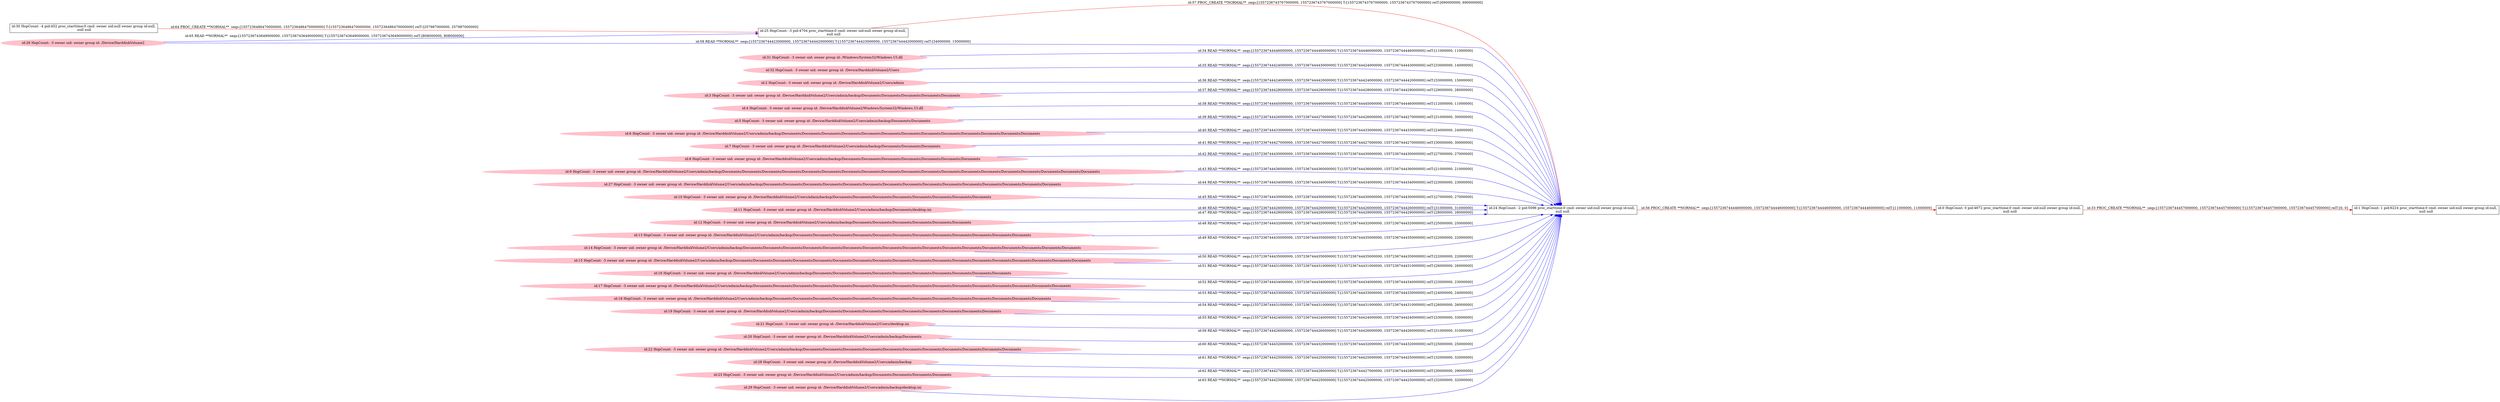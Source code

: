 digraph  {
rankdir=LR
"30"[color=black,label="id:30 HopCount: -4 pid:452 proc_starttime:0 cmd: owner uid:null owner group id:null,\n null null", shape=box,style=solid];
"25"[color=black,label="id:25 HopCount: -3 pid:4704 proc_starttime:0 cmd: owner uid:null owner group id:null,\n null null", shape=box,style=solid];
"30" -> "25" [id=64,__obj="PROC_CREATE"color=red,label="id:64 PROC_CREATE **NORMAL**  seqs:[1557236486470000000, 1557236486470000000] T:[1557236486470000000, 1557236486470000000] relT:[257987000000, 257987000000]",style=solid];
"26"[color=pink,label="id:26 HopCount: -3 owner uid: owner group id: /Device/HarddiskVolume2 ", shape=oval,style=filled];
"26" -> "25" [id=65,__obj="READ"color=blue,label="id:65 READ **NORMAL**  seqs:[1557236743649000000, 1557236743649000000] T:[1557236743649000000, 1557236743649000000] relT:[808000000, 808000000]",style=solid];
"0"[color=black,label="id:0 HopCount: 0 pid:4672 proc_starttime:0 cmd: owner uid:null owner group id:null,\n null null", shape=box,style=solid];
"1"[color=black,label="id:1 HopCount: 1 pid:6224 proc_starttime:0 cmd: owner uid:null owner group id:null,\n null null", shape=box,style=solid];
"0" -> "1" [id=33,__obj="PROC_CREATE"color=red,label="id:33 PROC_CREATE **NORMAL**  seqs:[1557236744457000000, 1557236744457000000] T:[1557236744457000000, 1557236744457000000] relT:[0, 0]",style=solid];
"31"[color=pink,label="id:31 HopCount: -3 owner uid: owner group id: /Windows/System32/Windows.UI.dll ", shape=oval,style=filled];
"24"[color=black,label="id:24 HopCount: -2 pid:5096 proc_starttime:0 cmd: owner uid:null owner group id:null,\n null null", shape=box,style=solid];
"31" -> "24" [id=34,__obj="READ"color=blue,label="id:34 READ **NORMAL**  seqs:[1557236744446000000, 1557236744446000000] T:[1557236744446000000, 1557236744446000000] relT:[11000000, 11000000]",style=solid];
"32"[color=pink,label="id:32 HopCount: -3 owner uid: owner group id: /Device/HarddiskVolume2/Users ", shape=oval,style=filled];
"32" -> "24" [id=35,__obj="READ"color=blue,label="id:35 READ **NORMAL**  seqs:[1557236744424000000, 1557236744443000000] T:[1557236744424000000, 1557236744443000000] relT:[33000000, 14000000]",style=solid];
"2"[color=pink,label="id:2 HopCount: -3 owner uid: owner group id: /Device/HarddiskVolume2/Users/admin ", shape=oval,style=filled];
"2" -> "24" [id=36,__obj="READ"color=blue,label="id:36 READ **NORMAL**  seqs:[1557236744424000000, 1557236744442000000] T:[1557236744424000000, 1557236744442000000] relT:[33000000, 15000000]",style=solid];
"3"[color=pink,label="id:3 HopCount: -3 owner uid: owner group id: /Device/HarddiskVolume2/Users/admin/backup/Documents/Documents/Documents/Documents/Documents ", shape=oval,style=filled];
"3" -> "24" [id=37,__obj="READ"color=blue,label="id:37 READ **NORMAL**  seqs:[1557236744428000000, 1557236744429000000] T:[1557236744428000000, 1557236744429000000] relT:[29000000, 28000000]",style=solid];
"4"[color=pink,label="id:4 HopCount: -3 owner uid: owner group id: /Device/HarddiskVolume2/Windows/System32/Windows.UI.dll ", shape=oval,style=filled];
"4" -> "24" [id=38,__obj="READ"color=blue,label="id:38 READ **NORMAL**  seqs:[1557236744445000000, 1557236744446000000] T:[1557236744445000000, 1557236744446000000] relT:[12000000, 11000000]",style=solid];
"5"[color=pink,label="id:5 HopCount: -3 owner uid: owner group id: /Device/HarddiskVolume2/Users/admin/backup/Documents/Documents ", shape=oval,style=filled];
"5" -> "24" [id=39,__obj="READ"color=blue,label="id:39 READ **NORMAL**  seqs:[1557236744426000000, 1557236744427000000] T:[1557236744426000000, 1557236744427000000] relT:[31000000, 30000000]",style=solid];
"6"[color=pink,label="id:6 HopCount: -3 owner uid: owner group id: /Device/HarddiskVolume2/Users/admin/backup/Documents/Documents/Documents/Documents/Documents/Documents/Documents/Documents/Documents/Documents/Documents/Documents/Documents ", shape=oval,style=filled];
"6" -> "24" [id=40,__obj="READ"color=blue,label="id:40 READ **NORMAL**  seqs:[1557236744433000000, 1557236744433000000] T:[1557236744433000000, 1557236744433000000] relT:[24000000, 24000000]",style=solid];
"7"[color=pink,label="id:7 HopCount: -3 owner uid: owner group id: /Device/HarddiskVolume2/Users/admin/backup/Documents/Documents/Documents ", shape=oval,style=filled];
"7" -> "24" [id=41,__obj="READ"color=blue,label="id:41 READ **NORMAL**  seqs:[1557236744427000000, 1557236744427000000] T:[1557236744427000000, 1557236744427000000] relT:[30000000, 30000000]",style=solid];
"8"[color=pink,label="id:8 HopCount: -3 owner uid: owner group id: /Device/HarddiskVolume2/Users/admin/backup/Documents/Documents/Documents/Documents/Documents/Documents/Documents ", shape=oval,style=filled];
"8" -> "24" [id=42,__obj="READ"color=blue,label="id:42 READ **NORMAL**  seqs:[1557236744430000000, 1557236744430000000] T:[1557236744430000000, 1557236744430000000] relT:[27000000, 27000000]",style=solid];
"9"[color=pink,label="id:9 HopCount: -3 owner uid: owner group id: /Device/HarddiskVolume2/Users/admin/backup/Documents/Documents/Documents/Documents/Documents/Documents/Documents/Documents/Documents/Documents/Documents/Documents/Documents/Documents/Documents/Documents/Documents/Documents/Documents ", shape=oval,style=filled];
"9" -> "24" [id=43,__obj="READ"color=blue,label="id:43 READ **NORMAL**  seqs:[1557236744436000000, 1557236744436000000] T:[1557236744436000000, 1557236744436000000] relT:[21000000, 21000000]",style=solid];
"27"[color=pink,label="id:27 HopCount: -3 owner uid: owner group id: /Device/HarddiskVolume2/Users/admin/backup/Documents/Documents/Documents/Documents/Documents/Documents/Documents/Documents/Documents/Documents/Documents/Documents/Documents/Documents/Documents ", shape=oval,style=filled];
"27" -> "24" [id=44,__obj="READ"color=blue,label="id:44 READ **NORMAL**  seqs:[1557236744434000000, 1557236744434000000] T:[1557236744434000000, 1557236744434000000] relT:[23000000, 23000000]",style=solid];
"10"[color=pink,label="id:10 HopCount: -3 owner uid: owner group id: /Device/HarddiskVolume2/Users/admin/backup/Documents/Documents/Documents/Documents/Documents/Documents/Documents/Documents ", shape=oval,style=filled];
"10" -> "24" [id=45,__obj="READ"color=blue,label="id:45 READ **NORMAL**  seqs:[1557236744430000000, 1557236744430000000] T:[1557236744430000000, 1557236744430000000] relT:[27000000, 27000000]",style=solid];
"11"[color=pink,label="id:11 HopCount: -3 owner uid: owner group id: /Device/HarddiskVolume2/Users/admin/backup/Documents/desktop.ini ", shape=oval,style=filled];
"11" -> "24" [id=46,__obj="READ"color=blue,label="id:46 READ **NORMAL**  seqs:[1557236744426000000, 1557236744426000000] T:[1557236744426000000, 1557236744426000000] relT:[31000000, 31000000]",style=solid];
"12"[color=pink,label="id:12 HopCount: -3 owner uid: owner group id: /Device/HarddiskVolume2/Users/admin/backup/Documents/Documents/Documents/Documents/Documents/Documents ", shape=oval,style=filled];
"12" -> "24" [id=47,__obj="READ"color=blue,label="id:47 READ **NORMAL**  seqs:[1557236744429000000, 1557236744429000000] T:[1557236744429000000, 1557236744429000000] relT:[28000000, 28000000]",style=solid];
"13"[color=pink,label="id:13 HopCount: -3 owner uid: owner group id: /Device/HarddiskVolume2/Users/admin/backup/Documents/Documents/Documents/Documents/Documents/Documents/Documents/Documents/Documents/Documents/Documents/Documents ", shape=oval,style=filled];
"13" -> "24" [id=48,__obj="READ"color=blue,label="id:48 READ **NORMAL**  seqs:[1557236744432000000, 1557236744432000000] T:[1557236744432000000, 1557236744432000000] relT:[25000000, 25000000]",style=solid];
"14"[color=pink,label="id:14 HopCount: -3 owner uid: owner group id: /Device/HarddiskVolume2/Users/admin/backup/Documents/Documents/Documents/Documents/Documents/Documents/Documents/Documents/Documents/Documents/Documents/Documents/Documents/Documents/Documents/Documents/Documents ", shape=oval,style=filled];
"14" -> "24" [id=49,__obj="READ"color=blue,label="id:49 READ **NORMAL**  seqs:[1557236744435000000, 1557236744435000000] T:[1557236744435000000, 1557236744435000000] relT:[22000000, 22000000]",style=solid];
"15"[color=pink,label="id:15 HopCount: -3 owner uid: owner group id: /Device/HarddiskVolume2/Users/admin/backup/Documents/Documents/Documents/Documents/Documents/Documents/Documents/Documents/Documents/Documents/Documents/Documents/Documents/Documents/Documents/Documents/Documents/Documents ", shape=oval,style=filled];
"15" -> "24" [id=50,__obj="READ"color=blue,label="id:50 READ **NORMAL**  seqs:[1557236744435000000, 1557236744435000000] T:[1557236744435000000, 1557236744435000000] relT:[22000000, 22000000]",style=solid];
"16"[color=pink,label="id:16 HopCount: -3 owner uid: owner group id: /Device/HarddiskVolume2/Users/admin/backup/Documents/Documents/Documents/Documents/Documents/Documents/Documents/Documents/Documents/Documents ", shape=oval,style=filled];
"16" -> "24" [id=51,__obj="READ"color=blue,label="id:51 READ **NORMAL**  seqs:[1557236744431000000, 1557236744431000000] T:[1557236744431000000, 1557236744431000000] relT:[26000000, 26000000]",style=solid];
"17"[color=pink,label="id:17 HopCount: -3 owner uid: owner group id: /Device/HarddiskVolume2/Users/admin/backup/Documents/Documents/Documents/Documents/Documents/Documents/Documents/Documents/Documents/Documents/Documents/Documents/Documents/Documents/Documents/Documents ", shape=oval,style=filled];
"17" -> "24" [id=52,__obj="READ"color=blue,label="id:52 READ **NORMAL**  seqs:[1557236744434000000, 1557236744434000000] T:[1557236744434000000, 1557236744434000000] relT:[23000000, 23000000]",style=solid];
"18"[color=pink,label="id:18 HopCount: -3 owner uid: owner group id: /Device/HarddiskVolume2/Users/admin/backup/Documents/Documents/Documents/Documents/Documents/Documents/Documents/Documents/Documents/Documents/Documents/Documents/Documents/Documents ", shape=oval,style=filled];
"18" -> "24" [id=53,__obj="READ"color=blue,label="id:53 READ **NORMAL**  seqs:[1557236744433000000, 1557236744433000000] T:[1557236744433000000, 1557236744433000000] relT:[24000000, 24000000]",style=solid];
"19"[color=pink,label="id:19 HopCount: -3 owner uid: owner group id: /Device/HarddiskVolume2/Users/admin/backup/Documents/Documents/Documents/Documents/Documents/Documents/Documents/Documents/Documents ", shape=oval,style=filled];
"19" -> "24" [id=54,__obj="READ"color=blue,label="id:54 READ **NORMAL**  seqs:[1557236744431000000, 1557236744431000000] T:[1557236744431000000, 1557236744431000000] relT:[26000000, 26000000]",style=solid];
"21"[color=pink,label="id:21 HopCount: -3 owner uid: owner group id: /Device/HarddiskVolume2/Users/desktop.ini ", shape=oval,style=filled];
"21" -> "24" [id=55,__obj="READ"color=blue,label="id:55 READ **NORMAL**  seqs:[1557236744424000000, 1557236744424000000] T:[1557236744424000000, 1557236744424000000] relT:[33000000, 33000000]",style=solid];
"24" -> "0" [id=56,__obj="PROC_CREATE"color=red,label="id:56 PROC_CREATE **NORMAL**  seqs:[1557236744446000000, 1557236744446000000] T:[1557236744446000000, 1557236744446000000] relT:[11000000, 11000000]",style=solid];
"25" -> "24" [id=57,__obj="PROC_CREATE"color=red,label="id:57 PROC_CREATE **NORMAL**  seqs:[1557236743767000000, 1557236743767000000] T:[1557236743767000000, 1557236743767000000] relT:[690000000, 690000000]",style=solid];
"26" -> "24" [id=58,__obj="READ"color=blue,label="id:58 READ **NORMAL**  seqs:[1557236744423000000, 1557236744442000000] T:[1557236744423000000, 1557236744442000000] relT:[34000000, 15000000]",style=solid];
"20"[color=pink,label="id:20 HopCount: -3 owner uid: owner group id: /Device/HarddiskVolume2/Users/admin/backup/Documents ", shape=oval,style=filled];
"20" -> "24" [id=59,__obj="READ"color=blue,label="id:59 READ **NORMAL**  seqs:[1557236744426000000, 1557236744426000000] T:[1557236744426000000, 1557236744426000000] relT:[31000000, 31000000]",style=solid];
"22"[color=pink,label="id:22 HopCount: -3 owner uid: owner group id: /Device/HarddiskVolume2/Users/admin/backup/Documents/Documents/Documents/Documents/Documents/Documents/Documents/Documents/Documents/Documents/Documents ", shape=oval,style=filled];
"22" -> "24" [id=60,__obj="READ"color=blue,label="id:60 READ **NORMAL**  seqs:[1557236744432000000, 1557236744432000000] T:[1557236744432000000, 1557236744432000000] relT:[25000000, 25000000]",style=solid];
"28"[color=pink,label="id:28 HopCount: -3 owner uid: owner group id: /Device/HarddiskVolume2/Users/admin/backup ", shape=oval,style=filled];
"28" -> "24" [id=61,__obj="READ"color=blue,label="id:61 READ **NORMAL**  seqs:[1557236744425000000, 1557236744425000000] T:[1557236744425000000, 1557236744425000000] relT:[32000000, 32000000]",style=solid];
"23"[color=pink,label="id:23 HopCount: -3 owner uid: owner group id: /Device/HarddiskVolume2/Users/admin/backup/Documents/Documents/Documents/Documents ", shape=oval,style=filled];
"23" -> "24" [id=62,__obj="READ"color=blue,label="id:62 READ **NORMAL**  seqs:[1557236744427000000, 1557236744428000000] T:[1557236744427000000, 1557236744428000000] relT:[30000000, 29000000]",style=solid];
"29"[color=pink,label="id:29 HopCount: -3 owner uid: owner group id: /Device/HarddiskVolume2/Users/admin/backup/desktop.ini ", shape=oval,style=filled];
"29" -> "24" [id=63,__obj="READ"color=blue,label="id:63 READ **NORMAL**  seqs:[1557236744425000000, 1557236744425000000] T:[1557236744425000000, 1557236744425000000] relT:[32000000, 32000000]",style=solid];
}